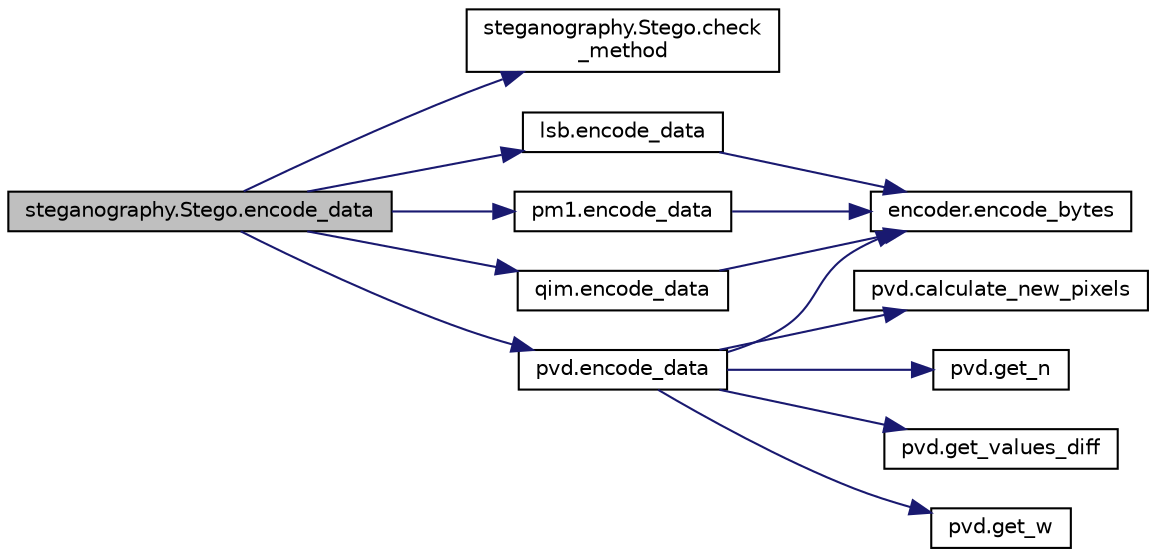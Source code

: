 digraph "steganography.Stego.encode_data"
{
 // INTERACTIVE_SVG=YES
 // LATEX_PDF_SIZE
  edge [fontname="Helvetica",fontsize="10",labelfontname="Helvetica",labelfontsize="10"];
  node [fontname="Helvetica",fontsize="10",shape=record];
  rankdir="LR";
  Node1 [label="steganography.Stego.encode_data",height=0.2,width=0.4,color="black", fillcolor="grey75", style="filled", fontcolor="black",tooltip=" "];
  Node1 -> Node2 [color="midnightblue",fontsize="10",style="solid",fontname="Helvetica"];
  Node2 [label="steganography.Stego.check\l_method",height=0.2,width=0.4,color="black", fillcolor="white", style="filled",URL="$classsteganography_1_1_stego.html#a64c96ba44dbf260056ba60c433662c7e",tooltip=" "];
  Node1 -> Node3 [color="midnightblue",fontsize="10",style="solid",fontname="Helvetica"];
  Node3 [label="lsb.encode_data",height=0.2,width=0.4,color="black", fillcolor="white", style="filled",URL="$namespacelsb.html#a9081b7e1ba66ed9fdd0da8c54a7432b4",tooltip=" "];
  Node3 -> Node4 [color="midnightblue",fontsize="10",style="solid",fontname="Helvetica"];
  Node4 [label="encoder.encode_bytes",height=0.2,width=0.4,color="black", fillcolor="white", style="filled",URL="$namespaceencoder.html#aba8ced14b0f536cf45bf10415dcee4ad",tooltip=" "];
  Node1 -> Node5 [color="midnightblue",fontsize="10",style="solid",fontname="Helvetica"];
  Node5 [label="pm1.encode_data",height=0.2,width=0.4,color="black", fillcolor="white", style="filled",URL="$namespacepm1.html#adab6886c3052b1e7012718ef5a91d041",tooltip=" "];
  Node5 -> Node4 [color="midnightblue",fontsize="10",style="solid",fontname="Helvetica"];
  Node1 -> Node6 [color="midnightblue",fontsize="10",style="solid",fontname="Helvetica"];
  Node6 [label="pvd.encode_data",height=0.2,width=0.4,color="black", fillcolor="white", style="filled",URL="$namespacepvd.html#a6be4ccc87150c792ad42017c846d4435",tooltip=" "];
  Node6 -> Node7 [color="midnightblue",fontsize="10",style="solid",fontname="Helvetica"];
  Node7 [label="pvd.calculate_new_pixels",height=0.2,width=0.4,color="black", fillcolor="white", style="filled",URL="$namespacepvd.html#a2745930c4ffcda99f318c214003bbfa3",tooltip=" "];
  Node6 -> Node4 [color="midnightblue",fontsize="10",style="solid",fontname="Helvetica"];
  Node6 -> Node8 [color="midnightblue",fontsize="10",style="solid",fontname="Helvetica"];
  Node8 [label="pvd.get_n",height=0.2,width=0.4,color="black", fillcolor="white", style="filled",URL="$namespacepvd.html#aff9ef4aaedde8d8ca74a91948be27f89",tooltip=" "];
  Node6 -> Node9 [color="midnightblue",fontsize="10",style="solid",fontname="Helvetica"];
  Node9 [label="pvd.get_values_diff",height=0.2,width=0.4,color="black", fillcolor="white", style="filled",URL="$namespacepvd.html#a15deb3360a4f59f4494c9f96e1a9d94f",tooltip=" "];
  Node6 -> Node10 [color="midnightblue",fontsize="10",style="solid",fontname="Helvetica"];
  Node10 [label="pvd.get_w",height=0.2,width=0.4,color="black", fillcolor="white", style="filled",URL="$namespacepvd.html#a096d86a02e92045375babb6bada4ce49",tooltip=" "];
  Node1 -> Node11 [color="midnightblue",fontsize="10",style="solid",fontname="Helvetica"];
  Node11 [label="qim.encode_data",height=0.2,width=0.4,color="black", fillcolor="white", style="filled",URL="$namespaceqim.html#ab1ad801006273c505f422f6de34a7370",tooltip=" "];
  Node11 -> Node4 [color="midnightblue",fontsize="10",style="solid",fontname="Helvetica"];
}
